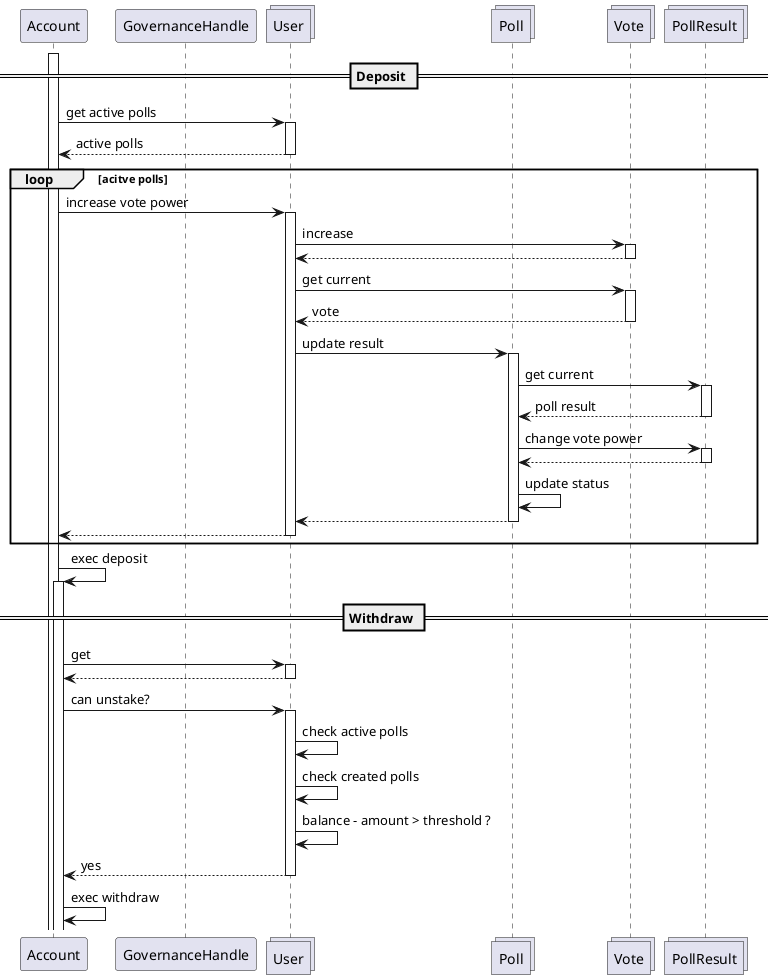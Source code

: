 @startuml
participant Account as A
participant GovernanceHandle as GE
collections User as U
collections Poll as P
collections Vote as V
collections PollResult as PR

== Deposit ==

activate A
A -> U: get active polls
activate U
return active polls
loop acitve polls
  A -> U : increase vote power
    activate U
    U -> V : increase
    activate V
    return
    U -> V : get current
    activate V
    return vote
    U -> P : update result
      activate P
      P -> PR : get current
      activate PR
      return poll result
      P -> PR : change vote power
      activate PR
      return
      P -> P : update status
    return 
  return
end
A -> A: exec deposit

== Withdraw ==

activate A
A -> U: get 
activate U
return
A -> U: can unstake?
activate U
  U -> U : check active polls
  U -> U : check created polls
  U -> U : balance - amount > threshold ?
return yes
A -> A: exec withdraw


@enduml